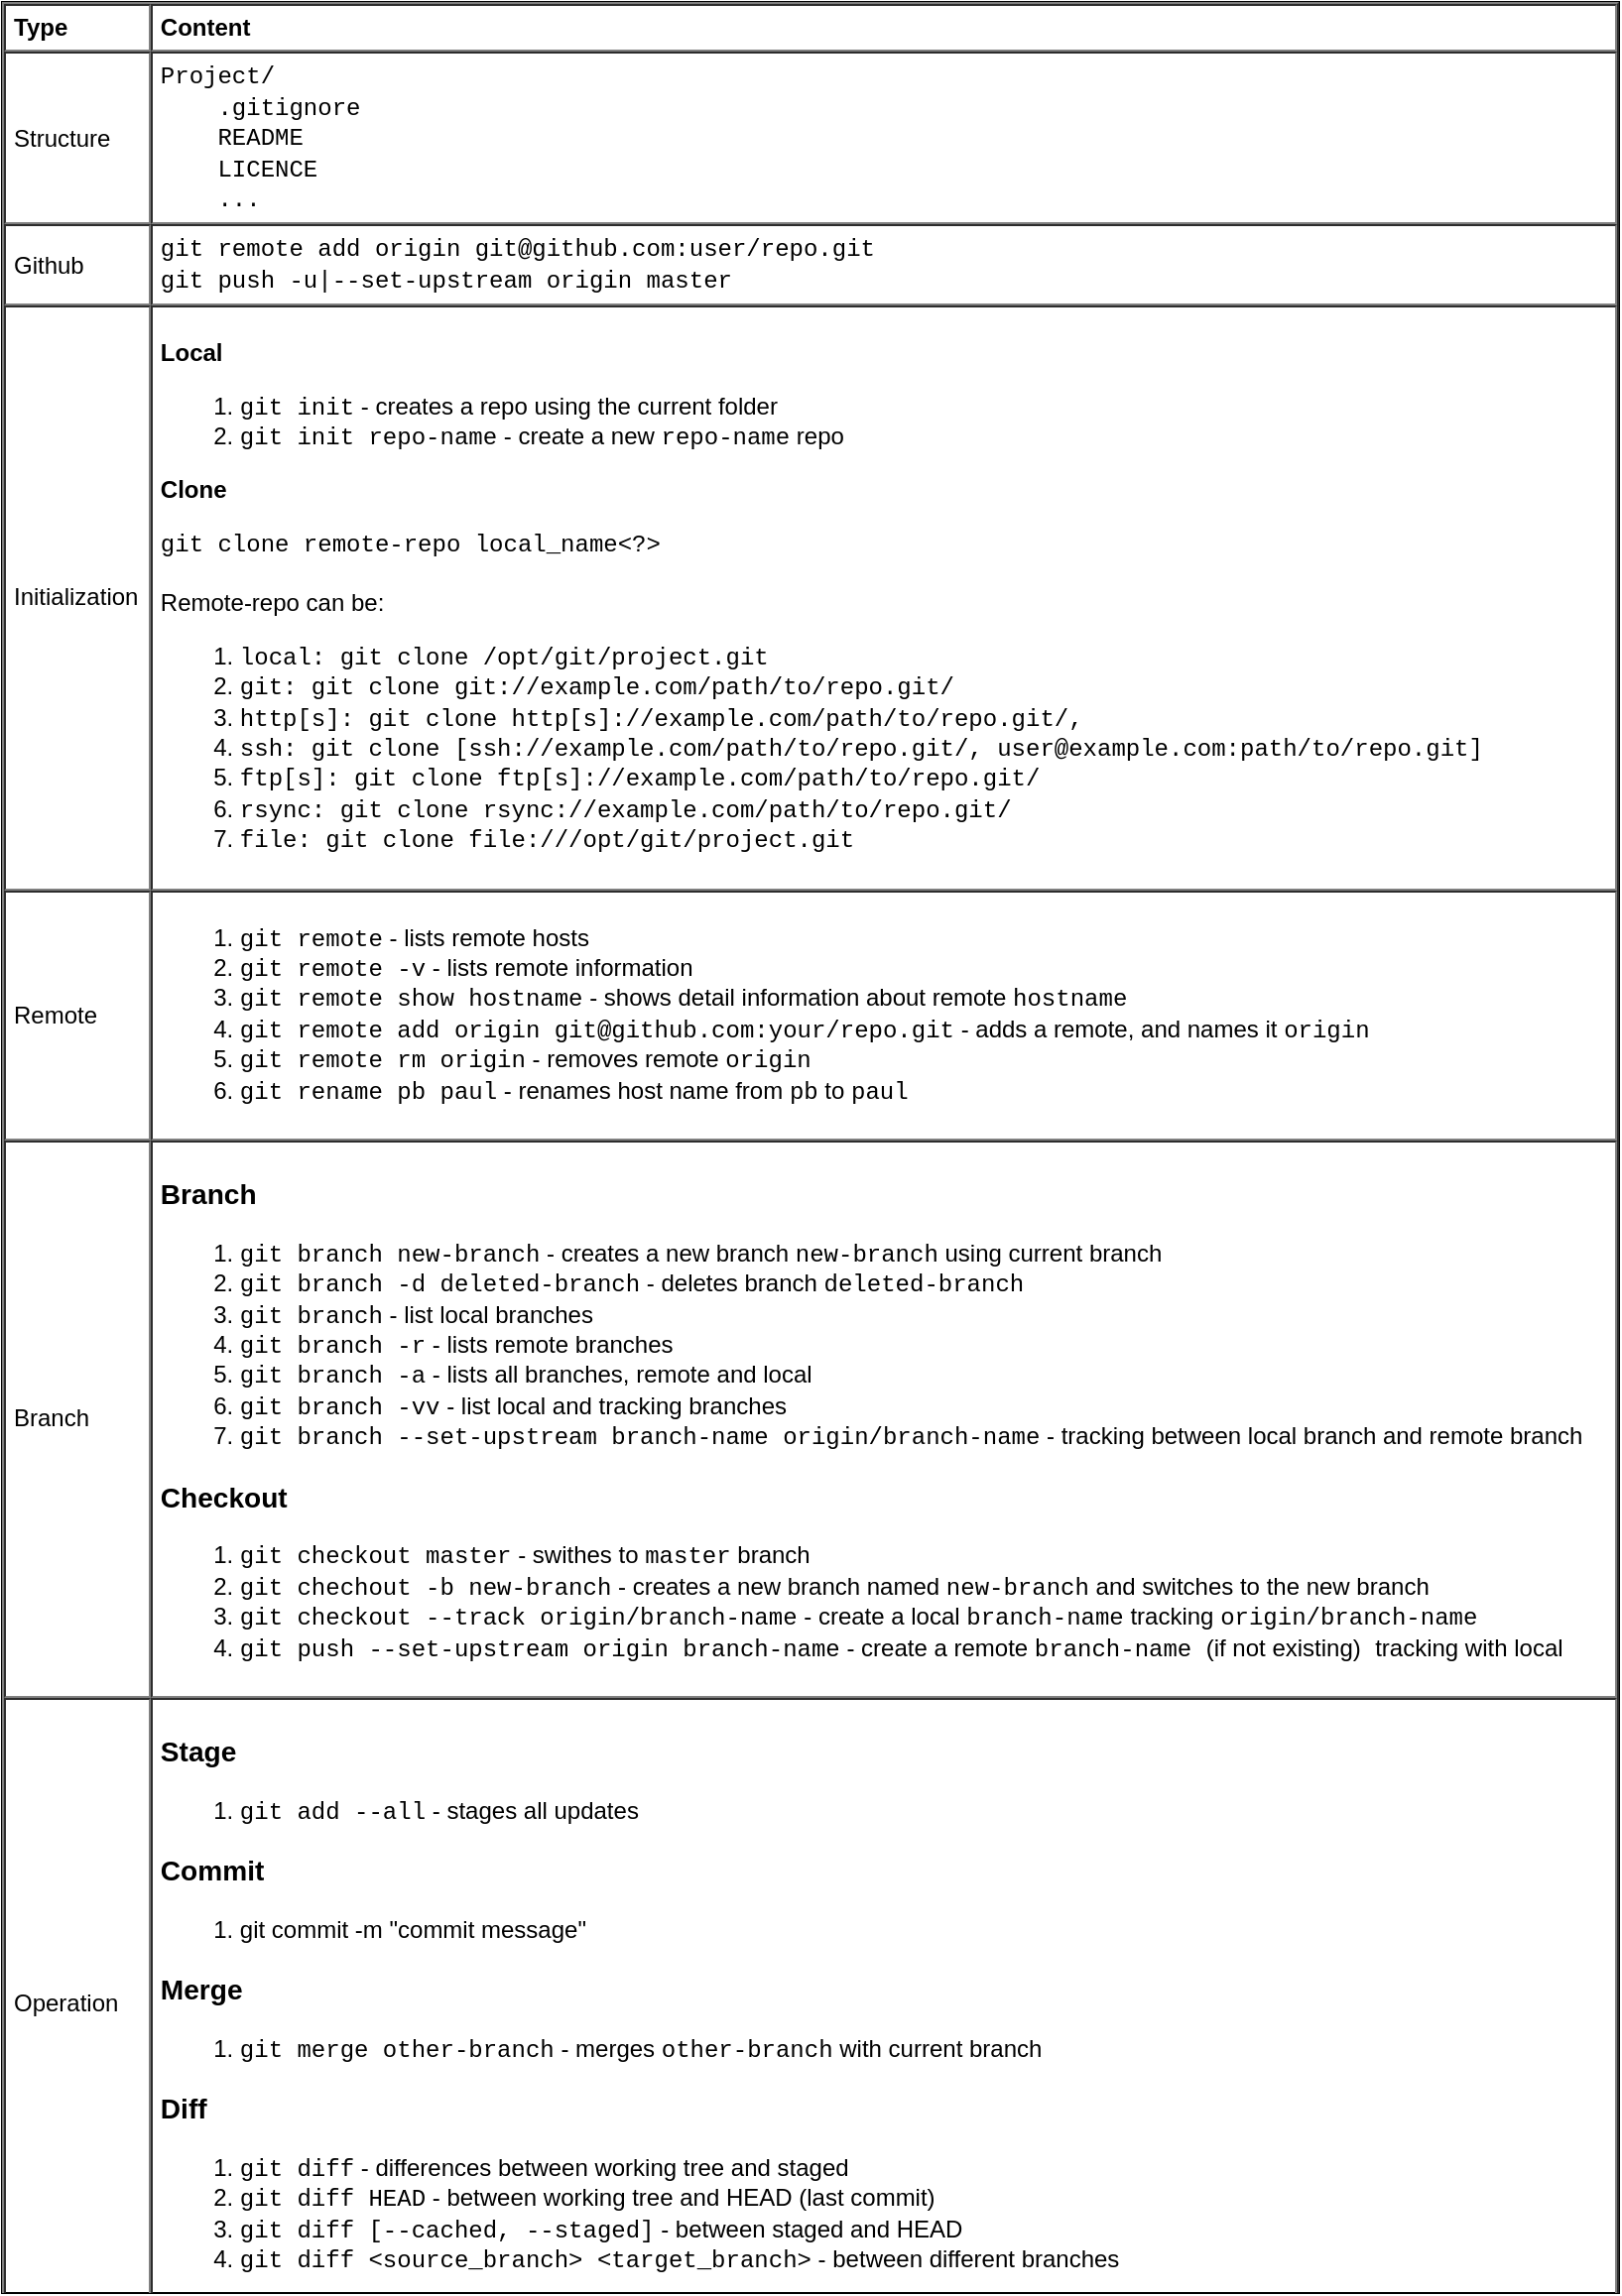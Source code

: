 <mxfile version="13.1.3">
    <diagram id="6hGFLwfOUW9BJ-s0fimq" name="git">
        <mxGraphModel dx="822" dy="480" grid="1" gridSize="10" guides="1" tooltips="1" connect="1" arrows="1" fold="1" page="1" pageScale="1" pageWidth="827" pageHeight="1169" math="0" shadow="0">
            <root>
                <mxCell id="0"/>
                <mxCell id="1" parent="0"/>
                <mxCell id="2" value="&lt;table cellpadding=&quot;4&quot; cellspacing=&quot;0&quot; border=&quot;1&quot; style=&quot;font-size: 12px ; width: 100% ; height: 100%&quot;&gt;&lt;tbody style=&quot;font-size: 12px&quot;&gt;&lt;tr style=&quot;font-size: 12px&quot;&gt;&lt;th style=&quot;font-size: 12px&quot;&gt;Type&lt;/th&gt;&lt;th style=&quot;font-size: 12px&quot;&gt;Content&lt;/th&gt;&lt;/tr&gt;&lt;tr style=&quot;font-size: 12px&quot;&gt;&lt;td style=&quot;font-size: 12px&quot;&gt;Structure&lt;/td&gt;&lt;td style=&quot;font-size: 12px&quot;&gt;&lt;font face=&quot;Courier New&quot; style=&quot;font-size: 12px&quot;&gt;Project/&lt;br&gt;&amp;nbsp; &amp;nbsp; .gitignore&lt;br style=&quot;font-size: 12px&quot;&gt;&amp;nbsp; &amp;nbsp; README&lt;br style=&quot;font-size: 12px&quot;&gt;&amp;nbsp; &amp;nbsp; LICENCE&lt;br style=&quot;font-size: 12px&quot;&gt;&amp;nbsp; &amp;nbsp; ...&lt;/font&gt;&lt;/td&gt;&lt;/tr&gt;&lt;tr style=&quot;font-size: 12px&quot;&gt;&lt;td style=&quot;font-size: 12px&quot;&gt;Github&lt;/td&gt;&lt;td style=&quot;font-size: 12px&quot;&gt;&lt;font face=&quot;Courier New&quot; style=&quot;font-size: 12px&quot;&gt;git remote add origin git@github.com:user/repo.git&lt;br style=&quot;font-size: 12px&quot;&gt;git push -u|--set-upstream origin master&lt;/font&gt;&lt;/td&gt;&lt;/tr&gt;&lt;tr style=&quot;font-size: 12px&quot;&gt;&lt;td style=&quot;font-size: 12px&quot;&gt;Initialization&lt;/td&gt;&lt;td style=&quot;font-size: 12px&quot;&gt;&lt;h3 style=&quot;font-size: 12px&quot;&gt;Local&lt;/h3&gt;&lt;ol style=&quot;font-size: 12px&quot;&gt;&lt;li style=&quot;font-size: 12px&quot;&gt;&lt;font face=&quot;Courier New&quot; style=&quot;font-size: 12px&quot;&gt;git init&lt;/font&gt; - creates a repo using the current folder&lt;/li&gt;&lt;li style=&quot;font-size: 12px&quot;&gt;&lt;font face=&quot;Courier New&quot; style=&quot;font-size: 12px&quot;&gt;git init repo-name&lt;/font&gt; - create a new &lt;font face=&quot;Courier New&quot;&gt;repo-name&lt;/font&gt; repo&lt;/li&gt;&lt;/ol&gt;&lt;h3 style=&quot;font-size: 12px&quot;&gt;Clone&lt;/h3&gt;&lt;div style=&quot;font-size: 12px&quot;&gt;&lt;font face=&quot;Courier New&quot; style=&quot;font-size: 12px&quot;&gt;git clone remote-repo local_name&amp;lt;?&amp;gt;&lt;br style=&quot;font-size: 12px&quot;&gt;&lt;/font&gt;&lt;/div&gt;&lt;div style=&quot;font-size: 12px&quot;&gt;&lt;font face=&quot;Courier New&quot; style=&quot;font-size: 12px&quot;&gt;&lt;br style=&quot;font-size: 12px&quot;&gt;&lt;/font&gt;&lt;/div&gt;&lt;div style=&quot;font-size: 12px&quot;&gt;Remote-repo can be:&lt;/div&gt;&lt;div style=&quot;font-size: 12px&quot;&gt;&lt;ol style=&quot;font-size: 12px&quot;&gt;&lt;li style=&quot;font-size: 12px&quot;&gt;&lt;font face=&quot;Courier New&quot; style=&quot;font-size: 12px&quot;&gt;local: git clone /opt/git/project.git&lt;/font&gt;&lt;/li&gt;&lt;li style=&quot;font-size: 12px&quot;&gt;&lt;font face=&quot;Courier New&quot; style=&quot;font-size: 12px&quot;&gt;git: git clone git://example.com/path/to/repo.git/&lt;/font&gt;&lt;/li&gt;&lt;li style=&quot;font-size: 12px&quot;&gt;&lt;font face=&quot;Courier New&quot; style=&quot;font-size: 12px&quot;&gt;http[s]: git clone http[s]://example.com/path/to/repo.git/,&amp;nbsp;&lt;/font&gt;&lt;/li&gt;&lt;li style=&quot;font-size: 12px&quot;&gt;&lt;font face=&quot;Courier New&quot; style=&quot;font-size: 12px&quot;&gt;ssh: git clone [ssh://example.com/path/to/repo.git/,&amp;nbsp;user@example.com:path/to/repo.git]&lt;/font&gt;&lt;/li&gt;&lt;li style=&quot;font-size: 12px&quot;&gt;&lt;span style=&quot;font-family: &amp;#34;courier new&amp;#34; ; font-size: 12px&quot;&gt;ftp[s]: git clone ftp[s]://example.com/path/to/repo.git/&lt;/span&gt;&lt;br style=&quot;font-size: 12px&quot;&gt;&lt;/li&gt;&lt;li style=&quot;font-size: 12px&quot;&gt;&lt;font face=&quot;Courier New&quot; style=&quot;font-size: 12px&quot;&gt;rsync: git clone rsync://example.com/path/to/repo.git/&lt;/font&gt;&lt;/li&gt;&lt;li style=&quot;font-size: 12px&quot;&gt;&lt;font face=&quot;Courier New&quot; style=&quot;font-size: 12px&quot;&gt;file: git clone file:///opt/git/project.git&lt;/font&gt;&lt;/li&gt;&lt;/ol&gt;&lt;/div&gt;&lt;/td&gt;&lt;/tr&gt;&lt;tr&gt;&lt;td&gt;Remote&lt;br&gt;&lt;/td&gt;&lt;td&gt;&lt;ol&gt;&lt;li&gt;&lt;font face=&quot;Courier New&quot;&gt;git remote&lt;/font&gt;&amp;nbsp;- lists remote hosts&lt;/li&gt;&lt;li&gt;&lt;font face=&quot;Courier New&quot;&gt;git remote -v&lt;/font&gt;&amp;nbsp;- lists remote information&lt;/li&gt;&lt;li&gt;&lt;font face=&quot;Courier New&quot;&gt;git remote show hostname&lt;/font&gt;&amp;nbsp;- shows detail information about remote&amp;nbsp;&lt;font face=&quot;Courier New&quot;&gt;hostname&lt;/font&gt;&lt;/li&gt;&lt;li&gt;&lt;font face=&quot;Courier New&quot;&gt;git remote add origin git@github.com:your/repo.git&lt;/font&gt;&amp;nbsp;- adds a remote, and names it&amp;nbsp;&lt;font face=&quot;Courier New&quot;&gt;origin&lt;/font&gt;&lt;/li&gt;&lt;li&gt;&lt;font face=&quot;Courier New&quot;&gt;git remote rm origin&lt;/font&gt;&amp;nbsp;- removes remote&amp;nbsp;&lt;font face=&quot;Courier New&quot;&gt;origin&lt;/font&gt;&lt;/li&gt;&lt;li&gt;&lt;font face=&quot;Courier New&quot;&gt;git rename pb paul&lt;/font&gt;&amp;nbsp;- renames host name from &lt;font face=&quot;Courier New&quot;&gt;pb&lt;/font&gt; to &lt;font face=&quot;Courier New&quot;&gt;paul&lt;/font&gt;&lt;/li&gt;&lt;/ol&gt;&lt;/td&gt;&lt;/tr&gt;&lt;tr style=&quot;font-size: 12px&quot;&gt;&lt;td style=&quot;font-size: 12px&quot;&gt;&lt;span&gt;Branch&lt;/span&gt;&lt;br&gt;&lt;/td&gt;&lt;td&gt;&lt;h3&gt;Branch&lt;/h3&gt;&lt;ol&gt;&lt;li style=&quot;font-size: 12px&quot;&gt;&lt;span style=&quot;font-family: &amp;#34;courier new&amp;#34; ; font-size: 12px&quot;&gt;git branch new-branch&lt;/span&gt;&lt;span style=&quot;font-size: 12px&quot;&gt; - creates a new branch &lt;/span&gt;&lt;span style=&quot;font-family: &amp;#34;courier new&amp;#34; ; font-size: 12px&quot;&gt;new-branch&lt;/span&gt;&lt;span style=&quot;font-size: 12px&quot;&gt; using current branch&lt;/span&gt;&lt;br style=&quot;font-size: 12px&quot;&gt;&lt;/li&gt;&lt;li style=&quot;font-size: 12px&quot;&gt;&lt;font face=&quot;Courier New&quot; style=&quot;font-size: 12px&quot;&gt;git branch -d deleted-branch&lt;/font&gt; - deletes branch &lt;font face=&quot;Courier New&quot; style=&quot;font-size: 12px&quot;&gt;deleted-branch&lt;/font&gt;&lt;/li&gt;&lt;li style=&quot;font-size: 12px&quot;&gt;&lt;font face=&quot;Courier New&quot; style=&quot;font-size: 12px&quot;&gt;git branch&lt;/font&gt; - list local branches&lt;/li&gt;&lt;li style=&quot;font-size: 12px&quot;&gt;&lt;span style=&quot;font-family: &amp;#34;courier new&amp;#34; ; font-size: 12px&quot;&gt;git branch -r&lt;/span&gt;&lt;span style=&quot;font-size: 12px&quot;&gt; - lists remote branches&lt;/span&gt;&lt;br style=&quot;font-size: 12px&quot;&gt;&lt;/li&gt;&lt;li style=&quot;font-size: 12px&quot;&gt;&lt;font face=&quot;Courier New&quot; style=&quot;font-size: 12px&quot;&gt;git branch -a&lt;/font&gt; - lists all branches, remote and local&lt;/li&gt;&lt;li&gt;&lt;font face=&quot;Courier New&quot;&gt;git branch -vv&lt;/font&gt;&amp;nbsp;- list local and tracking branches&lt;/li&gt;&lt;li style=&quot;font-size: 12px&quot;&gt;&lt;font face=&quot;Courier New&quot;&gt;git branch --set-upstream branch-name origin/branch-name&lt;/font&gt;&lt;span&gt; - tracking between local branch and remote branch&lt;/span&gt;&lt;br&gt;&lt;/li&gt;&lt;/ol&gt;&lt;h3&gt;Checkout&lt;/h3&gt;&lt;div&gt;&lt;ol&gt;&lt;li&gt;&lt;font face=&quot;Courier New&quot;&gt;git checkout master&lt;/font&gt;&amp;nbsp;- swithes to&amp;nbsp;&lt;font face=&quot;Courier New&quot;&gt;master&lt;/font&gt;&amp;nbsp;branch&lt;/li&gt;&lt;li&gt;&lt;span style=&quot;font-family: &amp;#34;courier new&amp;#34;&quot;&gt;git chechout -b new-branch&lt;/span&gt;&amp;nbsp;- creates a new branch named&amp;nbsp;&lt;font face=&quot;Courier New&quot;&gt;new-branch&lt;/font&gt;&amp;nbsp;and switches to the new branch&lt;br&gt;&lt;/li&gt;&lt;li&gt;&lt;font face=&quot;Courier New&quot;&gt;git checkout --track origin/branch-name&lt;/font&gt;&amp;nbsp;- create a local&amp;nbsp;&lt;font face=&quot;Courier New&quot;&gt;branch-name&lt;/font&gt;&amp;nbsp;tracking&amp;nbsp;&lt;font face=&quot;Courier New&quot;&gt;origin/branch-name&lt;/font&gt;&lt;/li&gt;&lt;li&gt;&lt;font face=&quot;Courier New&quot;&gt;git push --set-upstream origin branch-name&lt;/font&gt;&amp;nbsp;- create a remote&amp;nbsp;&lt;font face=&quot;Courier New&quot;&gt;branch-name&amp;nbsp;&lt;/font&gt;(if not existing)&lt;font face=&quot;Courier New&quot;&gt;&amp;nbsp;&lt;/font&gt;tracking with local&lt;/li&gt;&lt;/ol&gt;&lt;/div&gt;&lt;/td&gt;&lt;/tr&gt;&lt;tr&gt;&lt;td&gt;Operation&lt;/td&gt;&lt;td&gt;&lt;h3&gt;Stage&lt;/h3&gt;&lt;div&gt;&lt;ol&gt;&lt;li&gt;&lt;font face=&quot;Courier New&quot;&gt;git add --all&lt;/font&gt; - stages all updates&lt;/li&gt;&lt;/ol&gt;&lt;/div&gt;&lt;h3&gt;Commit&lt;/h3&gt;&lt;div&gt;&lt;ol&gt;&lt;li&gt;git commit -m &quot;commit message&quot;&lt;/li&gt;&lt;/ol&gt;&lt;/div&gt;&lt;h3&gt;Merge&lt;/h3&gt;&lt;ol&gt;&lt;li&gt;&lt;font face=&quot;Courier New&quot;&gt;git merge other-branch&lt;/font&gt; - merges&amp;nbsp;&lt;font face=&quot;Courier New&quot;&gt;other-branch&lt;/font&gt; with current branch&lt;/li&gt;&lt;/ol&gt;&lt;h3&gt;Diff&lt;/h3&gt;&lt;div&gt;&lt;ol&gt;&lt;li&gt;&lt;font face=&quot;Courier New&quot;&gt;git diff&lt;/font&gt;&amp;nbsp;- differences between working tree and staged&lt;/li&gt;&lt;li&gt;&lt;font face=&quot;Courier New&quot;&gt;git diff HEAD&lt;/font&gt;&amp;nbsp;- between working tree and HEAD&amp;nbsp;(last commit)&lt;/li&gt;&lt;li&gt;&lt;font face=&quot;Courier New&quot;&gt;git diff [--cached, --staged]&lt;/font&gt;&amp;nbsp;- between staged and HEAD&lt;/li&gt;&lt;li&gt;&lt;font face=&quot;Courier New&quot;&gt;git diff &amp;lt;source_branch&amp;gt; &amp;lt;target_branch&amp;gt;&lt;/font&gt;&amp;nbsp;- between different branches&lt;/li&gt;&lt;/ol&gt;&lt;/div&gt;&lt;/td&gt;&lt;/tr&gt;&lt;/tbody&gt;&lt;/table&gt; " style="verticalAlign=top;align=left;overflow=fill;fontSize=12;fontFamily=Helvetica;html=1" parent="1" vertex="1">
                    <mxGeometry x="7" y="5" width="815" height="1155" as="geometry"/>
                </mxCell>
            </root>
        </mxGraphModel>
    </diagram>
</mxfile>